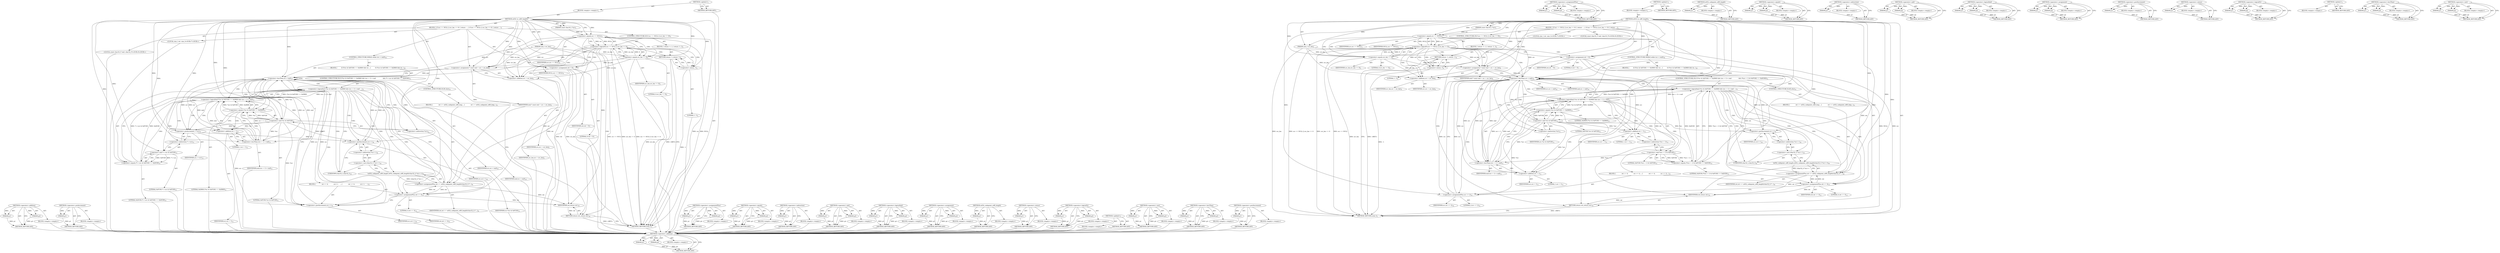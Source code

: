 digraph "&lt;operator&gt;.cast" {
vulnerable_120 [label=<(METHOD,&lt;operator&gt;.addition)>];
vulnerable_121 [label=<(PARAM,p1)>];
vulnerable_122 [label=<(PARAM,p2)>];
vulnerable_123 [label=<(BLOCK,&lt;empty&gt;,&lt;empty&gt;)>];
vulnerable_124 [label=<(METHOD_RETURN,ANY)>];
vulnerable_144 [label=<(METHOD,&lt;operator&gt;.preIncrement)>];
vulnerable_145 [label=<(PARAM,p1)>];
vulnerable_146 [label=<(BLOCK,&lt;empty&gt;,&lt;empty&gt;)>];
vulnerable_147 [label=<(METHOD_RETURN,ANY)>];
vulnerable_6 [label=<(METHOD,&lt;global&gt;)<SUB>1</SUB>>];
vulnerable_7 [label=<(BLOCK,&lt;empty&gt;,&lt;empty&gt;)<SUB>1</SUB>>];
vulnerable_8 [label=<(METHOD,utf16_to_utf8_length)<SUB>1</SUB>>];
vulnerable_9 [label=<(PARAM,const char16_t *src)<SUB>1</SUB>>];
vulnerable_10 [label=<(PARAM,size_t src_len)<SUB>1</SUB>>];
vulnerable_11 [label=<(BLOCK,{
 if (src == NULL || src_len == 0) {
 return -...,{
 if (src == NULL || src_len == 0) {
 return -...)<SUB>2</SUB>>];
vulnerable_12 [label=<(CONTROL_STRUCTURE,IF,if (src == NULL || src_len == 0))<SUB>3</SUB>>];
vulnerable_13 [label=<(&lt;operator&gt;.logicalOr,src == NULL || src_len == 0)<SUB>3</SUB>>];
vulnerable_14 [label=<(&lt;operator&gt;.equals,src == NULL)<SUB>3</SUB>>];
vulnerable_15 [label=<(IDENTIFIER,src,src == NULL)<SUB>3</SUB>>];
vulnerable_16 [label=<(IDENTIFIER,NULL,src == NULL)<SUB>3</SUB>>];
vulnerable_17 [label=<(&lt;operator&gt;.equals,src_len == 0)<SUB>3</SUB>>];
vulnerable_18 [label=<(IDENTIFIER,src_len,src_len == 0)<SUB>3</SUB>>];
vulnerable_19 [label=<(LITERAL,0,src_len == 0)<SUB>3</SUB>>];
vulnerable_20 [label=<(BLOCK,{
 return -1;
 },{
 return -1;
 })<SUB>3</SUB>>];
vulnerable_21 [label=<(RETURN,return -1;,return -1;)<SUB>4</SUB>>];
vulnerable_22 [label=<(&lt;operator&gt;.minus,-1)<SUB>4</SUB>>];
vulnerable_23 [label=<(LITERAL,1,-1)<SUB>4</SUB>>];
vulnerable_24 [label="<(LOCAL,size_t ret: size_t)<SUB>7</SUB>>"];
vulnerable_25 [label=<(&lt;operator&gt;.assignment,ret = 0)<SUB>7</SUB>>];
vulnerable_26 [label=<(IDENTIFIER,ret,ret = 0)<SUB>7</SUB>>];
vulnerable_27 [label=<(LITERAL,0,ret = 0)<SUB>7</SUB>>];
vulnerable_28 [label="<(LOCAL,const char16_t* end: char16_t*)<SUB>9</SUB>>"];
vulnerable_29 [label=<(&lt;operator&gt;.assignment,* const end = src + src_len)<SUB>9</SUB>>];
vulnerable_30 [label=<(IDENTIFIER,end,* const end = src + src_len)<SUB>9</SUB>>];
vulnerable_31 [label=<(&lt;operator&gt;.addition,src + src_len)<SUB>9</SUB>>];
vulnerable_32 [label=<(IDENTIFIER,src,src + src_len)<SUB>9</SUB>>];
vulnerable_33 [label=<(IDENTIFIER,src_len,src + src_len)<SUB>9</SUB>>];
vulnerable_34 [label=<(CONTROL_STRUCTURE,WHILE,while (src &lt; end))<SUB>10</SUB>>];
vulnerable_35 [label=<(&lt;operator&gt;.lessThan,src &lt; end)<SUB>10</SUB>>];
vulnerable_36 [label=<(IDENTIFIER,src,src &lt; end)<SUB>10</SUB>>];
vulnerable_37 [label=<(IDENTIFIER,end,src &lt; end)<SUB>10</SUB>>];
vulnerable_38 [label=<(BLOCK,{
         if ((*src &amp; 0xFC00) == 0xD800 &amp;&amp; (sr...,{
         if ((*src &amp; 0xFC00) == 0xD800 &amp;&amp; (sr...)<SUB>10</SUB>>];
vulnerable_39 [label=<(CONTROL_STRUCTURE,IF,if ((*src &amp; 0xFC00) == 0xD800 &amp;&amp; (src + 1) &lt; end
                &amp;&amp; (*++src &amp; 0xFC00) == 0xDC00))<SUB>11</SUB>>];
vulnerable_40 [label=<(&lt;operator&gt;.logicalAnd,(*src &amp; 0xFC00) == 0xD800 &amp;&amp; (src + 1) &lt; end
  ...)<SUB>11</SUB>>];
vulnerable_41 [label=<(&lt;operator&gt;.logicalAnd,(*src &amp; 0xFC00) == 0xD800 &amp;&amp; (src + 1) &lt; end)<SUB>11</SUB>>];
vulnerable_42 [label=<(&lt;operator&gt;.equals,(*src &amp; 0xFC00) == 0xD800)<SUB>11</SUB>>];
vulnerable_43 [label=<(&lt;operator&gt;.and,*src &amp; 0xFC00)<SUB>11</SUB>>];
vulnerable_44 [label=<(&lt;operator&gt;.indirection,*src)<SUB>11</SUB>>];
vulnerable_45 [label=<(IDENTIFIER,src,*src &amp; 0xFC00)<SUB>11</SUB>>];
vulnerable_46 [label=<(LITERAL,0xFC00,*src &amp; 0xFC00)<SUB>11</SUB>>];
vulnerable_47 [label=<(LITERAL,0xD800,(*src &amp; 0xFC00) == 0xD800)<SUB>11</SUB>>];
vulnerable_48 [label=<(&lt;operator&gt;.lessThan,(src + 1) &lt; end)<SUB>11</SUB>>];
vulnerable_49 [label=<(&lt;operator&gt;.addition,src + 1)<SUB>11</SUB>>];
vulnerable_50 [label=<(IDENTIFIER,src,src + 1)<SUB>11</SUB>>];
vulnerable_51 [label=<(LITERAL,1,src + 1)<SUB>11</SUB>>];
vulnerable_52 [label=<(IDENTIFIER,end,(src + 1) &lt; end)<SUB>11</SUB>>];
vulnerable_53 [label=<(&lt;operator&gt;.equals,(*++src &amp; 0xFC00) == 0xDC00)<SUB>12</SUB>>];
vulnerable_54 [label=<(&lt;operator&gt;.and,*++src &amp; 0xFC00)<SUB>12</SUB>>];
vulnerable_55 [label=<(&lt;operator&gt;.indirection,*++src)<SUB>12</SUB>>];
vulnerable_56 [label=<(&lt;operator&gt;.preIncrement,++src)<SUB>12</SUB>>];
vulnerable_57 [label=<(IDENTIFIER,src,++src)<SUB>12</SUB>>];
vulnerable_58 [label=<(LITERAL,0xFC00,*++src &amp; 0xFC00)<SUB>12</SUB>>];
vulnerable_59 [label=<(LITERAL,0xDC00,(*++src &amp; 0xFC00) == 0xDC00)<SUB>12</SUB>>];
vulnerable_60 [label=<(BLOCK,{
             ret += 4;
            src++;
   ...,{
             ret += 4;
            src++;
   ...)<SUB>12</SUB>>];
vulnerable_61 [label=<(&lt;operator&gt;.assignmentPlus,ret += 4)<SUB>13</SUB>>];
vulnerable_62 [label=<(IDENTIFIER,ret,ret += 4)<SUB>13</SUB>>];
vulnerable_63 [label=<(LITERAL,4,ret += 4)<SUB>13</SUB>>];
vulnerable_64 [label=<(&lt;operator&gt;.postIncrement,src++)<SUB>14</SUB>>];
vulnerable_65 [label=<(IDENTIFIER,src,src++)<SUB>14</SUB>>];
vulnerable_66 [label=<(CONTROL_STRUCTURE,ELSE,else)<SUB>15</SUB>>];
vulnerable_67 [label=<(BLOCK,{
             ret += utf32_codepoint_utf8_leng...,{
             ret += utf32_codepoint_utf8_leng...)<SUB>15</SUB>>];
vulnerable_68 [label=<(&lt;operator&gt;.assignmentPlus,ret += utf32_codepoint_utf8_length((char32_t) *...)<SUB>16</SUB>>];
vulnerable_69 [label=<(IDENTIFIER,ret,ret += utf32_codepoint_utf8_length((char32_t) *...)<SUB>16</SUB>>];
vulnerable_70 [label=<(utf32_codepoint_utf8_length,utf32_codepoint_utf8_length((char32_t) *src++))<SUB>16</SUB>>];
vulnerable_71 [label=<(&lt;operator&gt;.cast,(char32_t) *src++)<SUB>16</SUB>>];
vulnerable_72 [label=<(UNKNOWN,char32_t,char32_t)<SUB>16</SUB>>];
vulnerable_73 [label=<(&lt;operator&gt;.indirection,*src++)<SUB>16</SUB>>];
vulnerable_74 [label=<(&lt;operator&gt;.postIncrement,src++)<SUB>16</SUB>>];
vulnerable_75 [label=<(IDENTIFIER,src,src++)<SUB>16</SUB>>];
vulnerable_76 [label=<(RETURN,return ret;,return ret;)<SUB>19</SUB>>];
vulnerable_77 [label=<(IDENTIFIER,ret,return ret;)<SUB>19</SUB>>];
vulnerable_78 [label=<(METHOD_RETURN,ssize_t)<SUB>1</SUB>>];
vulnerable_80 [label=<(METHOD_RETURN,ANY)<SUB>1</SUB>>];
vulnerable_148 [label=<(METHOD,&lt;operator&gt;.assignmentPlus)>];
vulnerable_149 [label=<(PARAM,p1)>];
vulnerable_150 [label=<(PARAM,p2)>];
vulnerable_151 [label=<(BLOCK,&lt;empty&gt;,&lt;empty&gt;)>];
vulnerable_152 [label=<(METHOD_RETURN,ANY)>];
vulnerable_106 [label=<(METHOD,&lt;operator&gt;.equals)>];
vulnerable_107 [label=<(PARAM,p1)>];
vulnerable_108 [label=<(PARAM,p2)>];
vulnerable_109 [label=<(BLOCK,&lt;empty&gt;,&lt;empty&gt;)>];
vulnerable_110 [label=<(METHOD_RETURN,ANY)>];
vulnerable_140 [label=<(METHOD,&lt;operator&gt;.indirection)>];
vulnerable_141 [label=<(PARAM,p1)>];
vulnerable_142 [label=<(BLOCK,&lt;empty&gt;,&lt;empty&gt;)>];
vulnerable_143 [label=<(METHOD_RETURN,ANY)>];
vulnerable_135 [label=<(METHOD,&lt;operator&gt;.and)>];
vulnerable_136 [label=<(PARAM,p1)>];
vulnerable_137 [label=<(PARAM,p2)>];
vulnerable_138 [label=<(BLOCK,&lt;empty&gt;,&lt;empty&gt;)>];
vulnerable_139 [label=<(METHOD_RETURN,ANY)>];
vulnerable_130 [label=<(METHOD,&lt;operator&gt;.logicalAnd)>];
vulnerable_131 [label=<(PARAM,p1)>];
vulnerable_132 [label=<(PARAM,p2)>];
vulnerable_133 [label=<(BLOCK,&lt;empty&gt;,&lt;empty&gt;)>];
vulnerable_134 [label=<(METHOD_RETURN,ANY)>];
vulnerable_115 [label=<(METHOD,&lt;operator&gt;.assignment)>];
vulnerable_116 [label=<(PARAM,p1)>];
vulnerable_117 [label=<(PARAM,p2)>];
vulnerable_118 [label=<(BLOCK,&lt;empty&gt;,&lt;empty&gt;)>];
vulnerable_119 [label=<(METHOD_RETURN,ANY)>];
vulnerable_157 [label=<(METHOD,utf32_codepoint_utf8_length)>];
vulnerable_158 [label=<(PARAM,p1)>];
vulnerable_159 [label=<(BLOCK,&lt;empty&gt;,&lt;empty&gt;)>];
vulnerable_160 [label=<(METHOD_RETURN,ANY)>];
vulnerable_111 [label=<(METHOD,&lt;operator&gt;.minus)>];
vulnerable_112 [label=<(PARAM,p1)>];
vulnerable_113 [label=<(BLOCK,&lt;empty&gt;,&lt;empty&gt;)>];
vulnerable_114 [label=<(METHOD_RETURN,ANY)>];
vulnerable_101 [label=<(METHOD,&lt;operator&gt;.logicalOr)>];
vulnerable_102 [label=<(PARAM,p1)>];
vulnerable_103 [label=<(PARAM,p2)>];
vulnerable_104 [label=<(BLOCK,&lt;empty&gt;,&lt;empty&gt;)>];
vulnerable_105 [label=<(METHOD_RETURN,ANY)>];
vulnerable_95 [label=<(METHOD,&lt;global&gt;)<SUB>1</SUB>>];
vulnerable_96 [label=<(BLOCK,&lt;empty&gt;,&lt;empty&gt;)>];
vulnerable_97 [label=<(METHOD_RETURN,ANY)>];
vulnerable_161 [label=<(METHOD,&lt;operator&gt;.cast)>];
vulnerable_162 [label=<(PARAM,p1)>];
vulnerable_163 [label=<(PARAM,p2)>];
vulnerable_164 [label=<(BLOCK,&lt;empty&gt;,&lt;empty&gt;)>];
vulnerable_165 [label=<(METHOD_RETURN,ANY)>];
vulnerable_125 [label=<(METHOD,&lt;operator&gt;.lessThan)>];
vulnerable_126 [label=<(PARAM,p1)>];
vulnerable_127 [label=<(PARAM,p2)>];
vulnerable_128 [label=<(BLOCK,&lt;empty&gt;,&lt;empty&gt;)>];
vulnerable_129 [label=<(METHOD_RETURN,ANY)>];
vulnerable_153 [label=<(METHOD,&lt;operator&gt;.postIncrement)>];
vulnerable_154 [label=<(PARAM,p1)>];
vulnerable_155 [label=<(BLOCK,&lt;empty&gt;,&lt;empty&gt;)>];
vulnerable_156 [label=<(METHOD_RETURN,ANY)>];
fixed_122 [label=<(METHOD,&lt;operator&gt;.addition)>];
fixed_123 [label=<(PARAM,p1)>];
fixed_124 [label=<(PARAM,p2)>];
fixed_125 [label=<(BLOCK,&lt;empty&gt;,&lt;empty&gt;)>];
fixed_126 [label=<(METHOD_RETURN,ANY)>];
fixed_146 [label=<(METHOD,&lt;operator&gt;.assignmentPlus)>];
fixed_147 [label=<(PARAM,p1)>];
fixed_148 [label=<(PARAM,p2)>];
fixed_149 [label=<(BLOCK,&lt;empty&gt;,&lt;empty&gt;)>];
fixed_150 [label=<(METHOD_RETURN,ANY)>];
fixed_6 [label=<(METHOD,&lt;global&gt;)<SUB>1</SUB>>];
fixed_7 [label=<(BLOCK,&lt;empty&gt;,&lt;empty&gt;)<SUB>1</SUB>>];
fixed_8 [label=<(METHOD,utf16_to_utf8_length)<SUB>1</SUB>>];
fixed_9 [label=<(PARAM,const char16_t *src)<SUB>1</SUB>>];
fixed_10 [label=<(PARAM,size_t src_len)<SUB>1</SUB>>];
fixed_11 [label=<(BLOCK,{
 if (src == NULL || src_len == 0) {
 return -...,{
 if (src == NULL || src_len == 0) {
 return -...)<SUB>2</SUB>>];
fixed_12 [label=<(CONTROL_STRUCTURE,IF,if (src == NULL || src_len == 0))<SUB>3</SUB>>];
fixed_13 [label=<(&lt;operator&gt;.logicalOr,src == NULL || src_len == 0)<SUB>3</SUB>>];
fixed_14 [label=<(&lt;operator&gt;.equals,src == NULL)<SUB>3</SUB>>];
fixed_15 [label=<(IDENTIFIER,src,src == NULL)<SUB>3</SUB>>];
fixed_16 [label=<(IDENTIFIER,NULL,src == NULL)<SUB>3</SUB>>];
fixed_17 [label=<(&lt;operator&gt;.equals,src_len == 0)<SUB>3</SUB>>];
fixed_18 [label=<(IDENTIFIER,src_len,src_len == 0)<SUB>3</SUB>>];
fixed_19 [label=<(LITERAL,0,src_len == 0)<SUB>3</SUB>>];
fixed_20 [label=<(BLOCK,{
 return -1;
 },{
 return -1;
 })<SUB>3</SUB>>];
fixed_21 [label=<(RETURN,return -1;,return -1;)<SUB>4</SUB>>];
fixed_22 [label=<(&lt;operator&gt;.minus,-1)<SUB>4</SUB>>];
fixed_23 [label=<(LITERAL,1,-1)<SUB>4</SUB>>];
fixed_24 [label="<(LOCAL,size_t ret: size_t)<SUB>7</SUB>>"];
fixed_25 [label=<(&lt;operator&gt;.assignment,ret = 0)<SUB>7</SUB>>];
fixed_26 [label=<(IDENTIFIER,ret,ret = 0)<SUB>7</SUB>>];
fixed_27 [label=<(LITERAL,0,ret = 0)<SUB>7</SUB>>];
fixed_28 [label="<(LOCAL,const char16_t* end: char16_t*)<SUB>9</SUB>>"];
fixed_29 [label=<(&lt;operator&gt;.assignment,* const end = src + src_len)<SUB>9</SUB>>];
fixed_30 [label=<(IDENTIFIER,end,* const end = src + src_len)<SUB>9</SUB>>];
fixed_31 [label=<(&lt;operator&gt;.addition,src + src_len)<SUB>9</SUB>>];
fixed_32 [label=<(IDENTIFIER,src,src + src_len)<SUB>9</SUB>>];
fixed_33 [label=<(IDENTIFIER,src_len,src + src_len)<SUB>9</SUB>>];
fixed_34 [label=<(CONTROL_STRUCTURE,WHILE,while (src &lt; end))<SUB>10</SUB>>];
fixed_35 [label=<(&lt;operator&gt;.lessThan,src &lt; end)<SUB>10</SUB>>];
fixed_36 [label=<(IDENTIFIER,src,src &lt; end)<SUB>10</SUB>>];
fixed_37 [label=<(IDENTIFIER,end,src &lt; end)<SUB>10</SUB>>];
fixed_38 [label=<(BLOCK,{
         if ((*src &amp; 0xFC00) == 0xD800 &amp;&amp; (sr...,{
         if ((*src &amp; 0xFC00) == 0xD800 &amp;&amp; (sr...)<SUB>10</SUB>>];
fixed_39 [label=<(CONTROL_STRUCTURE,IF,if ((*src &amp; 0xFC00) == 0xD800 &amp;&amp; (src + 1) &lt; end
                &amp;&amp; (*(src + 1) &amp; 0xFC00) == 0xDC00))<SUB>11</SUB>>];
fixed_40 [label=<(&lt;operator&gt;.logicalAnd,(*src &amp; 0xFC00) == 0xD800 &amp;&amp; (src + 1) &lt; end
  ...)<SUB>11</SUB>>];
fixed_41 [label=<(&lt;operator&gt;.logicalAnd,(*src &amp; 0xFC00) == 0xD800 &amp;&amp; (src + 1) &lt; end)<SUB>11</SUB>>];
fixed_42 [label=<(&lt;operator&gt;.equals,(*src &amp; 0xFC00) == 0xD800)<SUB>11</SUB>>];
fixed_43 [label=<(&lt;operator&gt;.and,*src &amp; 0xFC00)<SUB>11</SUB>>];
fixed_44 [label=<(&lt;operator&gt;.indirection,*src)<SUB>11</SUB>>];
fixed_45 [label=<(IDENTIFIER,src,*src &amp; 0xFC00)<SUB>11</SUB>>];
fixed_46 [label=<(LITERAL,0xFC00,*src &amp; 0xFC00)<SUB>11</SUB>>];
fixed_47 [label=<(LITERAL,0xD800,(*src &amp; 0xFC00) == 0xD800)<SUB>11</SUB>>];
fixed_48 [label=<(&lt;operator&gt;.lessThan,(src + 1) &lt; end)<SUB>11</SUB>>];
fixed_49 [label=<(&lt;operator&gt;.addition,src + 1)<SUB>11</SUB>>];
fixed_50 [label=<(IDENTIFIER,src,src + 1)<SUB>11</SUB>>];
fixed_51 [label=<(LITERAL,1,src + 1)<SUB>11</SUB>>];
fixed_52 [label=<(IDENTIFIER,end,(src + 1) &lt; end)<SUB>11</SUB>>];
fixed_53 [label=<(&lt;operator&gt;.equals,(*(src + 1) &amp; 0xFC00) == 0xDC00)<SUB>12</SUB>>];
fixed_54 [label=<(&lt;operator&gt;.and,*(src + 1) &amp; 0xFC00)<SUB>12</SUB>>];
fixed_55 [label=<(&lt;operator&gt;.indirection,*(src + 1))<SUB>12</SUB>>];
fixed_56 [label=<(&lt;operator&gt;.addition,src + 1)<SUB>12</SUB>>];
fixed_57 [label=<(IDENTIFIER,src,src + 1)<SUB>12</SUB>>];
fixed_58 [label=<(LITERAL,1,src + 1)<SUB>12</SUB>>];
fixed_59 [label=<(LITERAL,0xFC00,*(src + 1) &amp; 0xFC00)<SUB>12</SUB>>];
fixed_60 [label=<(LITERAL,0xDC00,(*(src + 1) &amp; 0xFC00) == 0xDC00)<SUB>12</SUB>>];
fixed_61 [label=<(BLOCK,{
             ret += 4;
            src += 2;
...,{
             ret += 4;
            src += 2;
...)<SUB>12</SUB>>];
fixed_62 [label=<(&lt;operator&gt;.assignmentPlus,ret += 4)<SUB>13</SUB>>];
fixed_63 [label=<(IDENTIFIER,ret,ret += 4)<SUB>13</SUB>>];
fixed_64 [label=<(LITERAL,4,ret += 4)<SUB>13</SUB>>];
fixed_65 [label=<(&lt;operator&gt;.assignmentPlus,src += 2)<SUB>14</SUB>>];
fixed_66 [label=<(IDENTIFIER,src,src += 2)<SUB>14</SUB>>];
fixed_67 [label=<(LITERAL,2,src += 2)<SUB>14</SUB>>];
fixed_68 [label=<(CONTROL_STRUCTURE,ELSE,else)<SUB>15</SUB>>];
fixed_69 [label=<(BLOCK,{
             ret += utf32_codepoint_utf8_leng...,{
             ret += utf32_codepoint_utf8_leng...)<SUB>15</SUB>>];
fixed_70 [label=<(&lt;operator&gt;.assignmentPlus,ret += utf32_codepoint_utf8_length((char32_t) *...)<SUB>16</SUB>>];
fixed_71 [label=<(IDENTIFIER,ret,ret += utf32_codepoint_utf8_length((char32_t) *...)<SUB>16</SUB>>];
fixed_72 [label=<(utf32_codepoint_utf8_length,utf32_codepoint_utf8_length((char32_t) *src++))<SUB>16</SUB>>];
fixed_73 [label=<(&lt;operator&gt;.cast,(char32_t) *src++)<SUB>16</SUB>>];
fixed_74 [label=<(UNKNOWN,char32_t,char32_t)<SUB>16</SUB>>];
fixed_75 [label=<(&lt;operator&gt;.indirection,*src++)<SUB>16</SUB>>];
fixed_76 [label=<(&lt;operator&gt;.postIncrement,src++)<SUB>16</SUB>>];
fixed_77 [label=<(IDENTIFIER,src,src++)<SUB>16</SUB>>];
fixed_78 [label=<(RETURN,return ret;,return ret;)<SUB>19</SUB>>];
fixed_79 [label=<(IDENTIFIER,ret,return ret;)<SUB>19</SUB>>];
fixed_80 [label=<(METHOD_RETURN,ssize_t)<SUB>1</SUB>>];
fixed_82 [label=<(METHOD_RETURN,ANY)<SUB>1</SUB>>];
fixed_151 [label=<(METHOD,utf32_codepoint_utf8_length)>];
fixed_152 [label=<(PARAM,p1)>];
fixed_153 [label=<(BLOCK,&lt;empty&gt;,&lt;empty&gt;)>];
fixed_154 [label=<(METHOD_RETURN,ANY)>];
fixed_108 [label=<(METHOD,&lt;operator&gt;.equals)>];
fixed_109 [label=<(PARAM,p1)>];
fixed_110 [label=<(PARAM,p2)>];
fixed_111 [label=<(BLOCK,&lt;empty&gt;,&lt;empty&gt;)>];
fixed_112 [label=<(METHOD_RETURN,ANY)>];
fixed_142 [label=<(METHOD,&lt;operator&gt;.indirection)>];
fixed_143 [label=<(PARAM,p1)>];
fixed_144 [label=<(BLOCK,&lt;empty&gt;,&lt;empty&gt;)>];
fixed_145 [label=<(METHOD_RETURN,ANY)>];
fixed_137 [label=<(METHOD,&lt;operator&gt;.and)>];
fixed_138 [label=<(PARAM,p1)>];
fixed_139 [label=<(PARAM,p2)>];
fixed_140 [label=<(BLOCK,&lt;empty&gt;,&lt;empty&gt;)>];
fixed_141 [label=<(METHOD_RETURN,ANY)>];
fixed_132 [label=<(METHOD,&lt;operator&gt;.logicalAnd)>];
fixed_133 [label=<(PARAM,p1)>];
fixed_134 [label=<(PARAM,p2)>];
fixed_135 [label=<(BLOCK,&lt;empty&gt;,&lt;empty&gt;)>];
fixed_136 [label=<(METHOD_RETURN,ANY)>];
fixed_117 [label=<(METHOD,&lt;operator&gt;.assignment)>];
fixed_118 [label=<(PARAM,p1)>];
fixed_119 [label=<(PARAM,p2)>];
fixed_120 [label=<(BLOCK,&lt;empty&gt;,&lt;empty&gt;)>];
fixed_121 [label=<(METHOD_RETURN,ANY)>];
fixed_160 [label=<(METHOD,&lt;operator&gt;.postIncrement)>];
fixed_161 [label=<(PARAM,p1)>];
fixed_162 [label=<(BLOCK,&lt;empty&gt;,&lt;empty&gt;)>];
fixed_163 [label=<(METHOD_RETURN,ANY)>];
fixed_113 [label=<(METHOD,&lt;operator&gt;.minus)>];
fixed_114 [label=<(PARAM,p1)>];
fixed_115 [label=<(BLOCK,&lt;empty&gt;,&lt;empty&gt;)>];
fixed_116 [label=<(METHOD_RETURN,ANY)>];
fixed_103 [label=<(METHOD,&lt;operator&gt;.logicalOr)>];
fixed_104 [label=<(PARAM,p1)>];
fixed_105 [label=<(PARAM,p2)>];
fixed_106 [label=<(BLOCK,&lt;empty&gt;,&lt;empty&gt;)>];
fixed_107 [label=<(METHOD_RETURN,ANY)>];
fixed_97 [label=<(METHOD,&lt;global&gt;)<SUB>1</SUB>>];
fixed_98 [label=<(BLOCK,&lt;empty&gt;,&lt;empty&gt;)>];
fixed_99 [label=<(METHOD_RETURN,ANY)>];
fixed_127 [label=<(METHOD,&lt;operator&gt;.lessThan)>];
fixed_128 [label=<(PARAM,p1)>];
fixed_129 [label=<(PARAM,p2)>];
fixed_130 [label=<(BLOCK,&lt;empty&gt;,&lt;empty&gt;)>];
fixed_131 [label=<(METHOD_RETURN,ANY)>];
fixed_155 [label=<(METHOD,&lt;operator&gt;.cast)>];
fixed_156 [label=<(PARAM,p1)>];
fixed_157 [label=<(PARAM,p2)>];
fixed_158 [label=<(BLOCK,&lt;empty&gt;,&lt;empty&gt;)>];
fixed_159 [label=<(METHOD_RETURN,ANY)>];
vulnerable_120 -> vulnerable_121  [key=0, label="AST: "];
vulnerable_120 -> vulnerable_121  [key=1, label="DDG: "];
vulnerable_120 -> vulnerable_123  [key=0, label="AST: "];
vulnerable_120 -> vulnerable_122  [key=0, label="AST: "];
vulnerable_120 -> vulnerable_122  [key=1, label="DDG: "];
vulnerable_120 -> vulnerable_124  [key=0, label="AST: "];
vulnerable_120 -> vulnerable_124  [key=1, label="CFG: "];
vulnerable_121 -> vulnerable_124  [key=0, label="DDG: p1"];
vulnerable_122 -> vulnerable_124  [key=0, label="DDG: p2"];
vulnerable_123 -> fixed_122  [key=0];
vulnerable_124 -> fixed_122  [key=0];
vulnerable_144 -> vulnerable_145  [key=0, label="AST: "];
vulnerable_144 -> vulnerable_145  [key=1, label="DDG: "];
vulnerable_144 -> vulnerable_146  [key=0, label="AST: "];
vulnerable_144 -> vulnerable_147  [key=0, label="AST: "];
vulnerable_144 -> vulnerable_147  [key=1, label="CFG: "];
vulnerable_145 -> vulnerable_147  [key=0, label="DDG: p1"];
vulnerable_146 -> fixed_122  [key=0];
vulnerable_147 -> fixed_122  [key=0];
vulnerable_6 -> vulnerable_7  [key=0, label="AST: "];
vulnerable_6 -> vulnerable_80  [key=0, label="AST: "];
vulnerable_6 -> vulnerable_80  [key=1, label="CFG: "];
vulnerable_7 -> vulnerable_8  [key=0, label="AST: "];
vulnerable_8 -> vulnerable_9  [key=0, label="AST: "];
vulnerable_8 -> vulnerable_9  [key=1, label="DDG: "];
vulnerable_8 -> vulnerable_10  [key=0, label="AST: "];
vulnerable_8 -> vulnerable_10  [key=1, label="DDG: "];
vulnerable_8 -> vulnerable_11  [key=0, label="AST: "];
vulnerable_8 -> vulnerable_78  [key=0, label="AST: "];
vulnerable_8 -> vulnerable_14  [key=0, label="CFG: "];
vulnerable_8 -> vulnerable_14  [key=1, label="DDG: "];
vulnerable_8 -> vulnerable_25  [key=0, label="DDG: "];
vulnerable_8 -> vulnerable_29  [key=0, label="DDG: "];
vulnerable_8 -> vulnerable_77  [key=0, label="DDG: "];
vulnerable_8 -> vulnerable_31  [key=0, label="DDG: "];
vulnerable_8 -> vulnerable_35  [key=0, label="DDG: "];
vulnerable_8 -> vulnerable_17  [key=0, label="DDG: "];
vulnerable_8 -> vulnerable_22  [key=0, label="DDG: "];
vulnerable_8 -> vulnerable_61  [key=0, label="DDG: "];
vulnerable_8 -> vulnerable_53  [key=0, label="DDG: "];
vulnerable_8 -> vulnerable_64  [key=0, label="DDG: "];
vulnerable_8 -> vulnerable_42  [key=0, label="DDG: "];
vulnerable_8 -> vulnerable_48  [key=0, label="DDG: "];
vulnerable_8 -> vulnerable_54  [key=0, label="DDG: "];
vulnerable_8 -> vulnerable_68  [key=0, label="DDG: "];
vulnerable_8 -> vulnerable_43  [key=0, label="DDG: "];
vulnerable_8 -> vulnerable_49  [key=0, label="DDG: "];
vulnerable_8 -> vulnerable_56  [key=0, label="DDG: "];
vulnerable_8 -> vulnerable_74  [key=0, label="DDG: "];
vulnerable_9 -> vulnerable_14  [key=0, label="DDG: src"];
vulnerable_10 -> vulnerable_78  [key=0, label="DDG: src_len"];
vulnerable_10 -> vulnerable_29  [key=0, label="DDG: src_len"];
vulnerable_10 -> vulnerable_31  [key=0, label="DDG: src_len"];
vulnerable_10 -> vulnerable_17  [key=0, label="DDG: src_len"];
vulnerable_11 -> vulnerable_12  [key=0, label="AST: "];
vulnerable_11 -> vulnerable_24  [key=0, label="AST: "];
vulnerable_11 -> vulnerable_25  [key=0, label="AST: "];
vulnerable_11 -> vulnerable_28  [key=0, label="AST: "];
vulnerable_11 -> vulnerable_29  [key=0, label="AST: "];
vulnerable_11 -> vulnerable_34  [key=0, label="AST: "];
vulnerable_11 -> vulnerable_76  [key=0, label="AST: "];
vulnerable_12 -> vulnerable_13  [key=0, label="AST: "];
vulnerable_12 -> vulnerable_20  [key=0, label="AST: "];
vulnerable_13 -> vulnerable_14  [key=0, label="AST: "];
vulnerable_13 -> vulnerable_17  [key=0, label="AST: "];
vulnerable_13 -> vulnerable_22  [key=0, label="CFG: "];
vulnerable_13 -> vulnerable_22  [key=1, label="CDG: "];
vulnerable_13 -> vulnerable_25  [key=0, label="CFG: "];
vulnerable_13 -> vulnerable_25  [key=1, label="CDG: "];
vulnerable_13 -> vulnerable_78  [key=0, label="DDG: src == NULL"];
vulnerable_13 -> vulnerable_78  [key=1, label="DDG: src_len == 0"];
vulnerable_13 -> vulnerable_78  [key=2, label="DDG: src == NULL || src_len == 0"];
vulnerable_13 -> vulnerable_21  [key=0, label="CDG: "];
vulnerable_13 -> vulnerable_29  [key=0, label="CDG: "];
vulnerable_13 -> vulnerable_76  [key=0, label="CDG: "];
vulnerable_13 -> vulnerable_35  [key=0, label="CDG: "];
vulnerable_13 -> vulnerable_31  [key=0, label="CDG: "];
vulnerable_14 -> vulnerable_15  [key=0, label="AST: "];
vulnerable_14 -> vulnerable_16  [key=0, label="AST: "];
vulnerable_14 -> vulnerable_13  [key=0, label="CFG: "];
vulnerable_14 -> vulnerable_13  [key=1, label="DDG: src"];
vulnerable_14 -> vulnerable_13  [key=2, label="DDG: NULL"];
vulnerable_14 -> vulnerable_17  [key=0, label="CFG: "];
vulnerable_14 -> vulnerable_17  [key=1, label="CDG: "];
vulnerable_14 -> vulnerable_78  [key=0, label="DDG: src"];
vulnerable_14 -> vulnerable_78  [key=1, label="DDG: NULL"];
vulnerable_14 -> vulnerable_29  [key=0, label="DDG: src"];
vulnerable_14 -> vulnerable_31  [key=0, label="DDG: src"];
vulnerable_14 -> vulnerable_35  [key=0, label="DDG: src"];
vulnerable_15 -> fixed_122  [key=0];
vulnerable_16 -> fixed_122  [key=0];
vulnerable_17 -> vulnerable_18  [key=0, label="AST: "];
vulnerable_17 -> vulnerable_19  [key=0, label="AST: "];
vulnerable_17 -> vulnerable_13  [key=0, label="CFG: "];
vulnerable_17 -> vulnerable_13  [key=1, label="DDG: src_len"];
vulnerable_17 -> vulnerable_13  [key=2, label="DDG: 0"];
vulnerable_17 -> vulnerable_78  [key=0, label="DDG: src_len"];
vulnerable_17 -> vulnerable_29  [key=0, label="DDG: src_len"];
vulnerable_17 -> vulnerable_31  [key=0, label="DDG: src_len"];
vulnerable_18 -> fixed_122  [key=0];
vulnerable_19 -> fixed_122  [key=0];
vulnerable_20 -> vulnerable_21  [key=0, label="AST: "];
vulnerable_21 -> vulnerable_22  [key=0, label="AST: "];
vulnerable_21 -> vulnerable_78  [key=0, label="CFG: "];
vulnerable_21 -> vulnerable_78  [key=1, label="DDG: &lt;RET&gt;"];
vulnerable_22 -> vulnerable_23  [key=0, label="AST: "];
vulnerable_22 -> vulnerable_21  [key=0, label="CFG: "];
vulnerable_22 -> vulnerable_21  [key=1, label="DDG: -1"];
vulnerable_22 -> vulnerable_78  [key=0, label="DDG: -1"];
vulnerable_23 -> fixed_122  [key=0];
vulnerable_24 -> fixed_122  [key=0];
vulnerable_25 -> vulnerable_26  [key=0, label="AST: "];
vulnerable_25 -> vulnerable_27  [key=0, label="AST: "];
vulnerable_25 -> vulnerable_31  [key=0, label="CFG: "];
vulnerable_25 -> vulnerable_77  [key=0, label="DDG: ret"];
vulnerable_25 -> vulnerable_61  [key=0, label="DDG: ret"];
vulnerable_25 -> vulnerable_68  [key=0, label="DDG: ret"];
vulnerable_26 -> fixed_122  [key=0];
vulnerable_27 -> fixed_122  [key=0];
vulnerable_28 -> fixed_122  [key=0];
vulnerable_29 -> vulnerable_30  [key=0, label="AST: "];
vulnerable_29 -> vulnerable_31  [key=0, label="AST: "];
vulnerable_29 -> vulnerable_35  [key=0, label="CFG: "];
vulnerable_29 -> vulnerable_35  [key=1, label="DDG: end"];
vulnerable_30 -> fixed_122  [key=0];
vulnerable_31 -> vulnerable_32  [key=0, label="AST: "];
vulnerable_31 -> vulnerable_33  [key=0, label="AST: "];
vulnerable_31 -> vulnerable_29  [key=0, label="CFG: "];
vulnerable_32 -> fixed_122  [key=0];
vulnerable_33 -> fixed_122  [key=0];
vulnerable_34 -> vulnerable_35  [key=0, label="AST: "];
vulnerable_34 -> vulnerable_38  [key=0, label="AST: "];
vulnerable_35 -> vulnerable_36  [key=0, label="AST: "];
vulnerable_35 -> vulnerable_37  [key=0, label="AST: "];
vulnerable_35 -> vulnerable_44  [key=0, label="CFG: "];
vulnerable_35 -> vulnerable_44  [key=1, label="CDG: "];
vulnerable_35 -> vulnerable_76  [key=0, label="CFG: "];
vulnerable_35 -> vulnerable_64  [key=0, label="DDG: src"];
vulnerable_35 -> vulnerable_48  [key=0, label="DDG: src"];
vulnerable_35 -> vulnerable_48  [key=1, label="DDG: end"];
vulnerable_35 -> vulnerable_49  [key=0, label="DDG: src"];
vulnerable_35 -> vulnerable_56  [key=0, label="DDG: src"];
vulnerable_35 -> vulnerable_74  [key=0, label="DDG: src"];
vulnerable_35 -> vulnerable_42  [key=0, label="CDG: "];
vulnerable_35 -> vulnerable_40  [key=0, label="CDG: "];
vulnerable_35 -> vulnerable_35  [key=0, label="CDG: "];
vulnerable_35 -> vulnerable_43  [key=0, label="CDG: "];
vulnerable_35 -> vulnerable_41  [key=0, label="CDG: "];
vulnerable_36 -> fixed_122  [key=0];
vulnerable_37 -> fixed_122  [key=0];
vulnerable_38 -> vulnerable_39  [key=0, label="AST: "];
vulnerable_39 -> vulnerable_40  [key=0, label="AST: "];
vulnerable_39 -> vulnerable_60  [key=0, label="AST: "];
vulnerable_39 -> vulnerable_66  [key=0, label="AST: "];
vulnerable_40 -> vulnerable_41  [key=0, label="AST: "];
vulnerable_40 -> vulnerable_53  [key=0, label="AST: "];
vulnerable_40 -> vulnerable_61  [key=0, label="CFG: "];
vulnerable_40 -> vulnerable_61  [key=1, label="CDG: "];
vulnerable_40 -> vulnerable_72  [key=0, label="CFG: "];
vulnerable_40 -> vulnerable_72  [key=1, label="CDG: "];
vulnerable_40 -> vulnerable_68  [key=0, label="CDG: "];
vulnerable_40 -> vulnerable_73  [key=0, label="CDG: "];
vulnerable_40 -> vulnerable_64  [key=0, label="CDG: "];
vulnerable_40 -> vulnerable_74  [key=0, label="CDG: "];
vulnerable_40 -> vulnerable_71  [key=0, label="CDG: "];
vulnerable_40 -> vulnerable_70  [key=0, label="CDG: "];
vulnerable_41 -> vulnerable_42  [key=0, label="AST: "];
vulnerable_41 -> vulnerable_48  [key=0, label="AST: "];
vulnerable_41 -> vulnerable_40  [key=0, label="CFG: "];
vulnerable_41 -> vulnerable_40  [key=1, label="DDG: (*src &amp; 0xFC00) == 0xD800"];
vulnerable_41 -> vulnerable_40  [key=2, label="DDG: (src + 1) &lt; end"];
vulnerable_41 -> vulnerable_56  [key=0, label="CFG: "];
vulnerable_41 -> vulnerable_56  [key=1, label="CDG: "];
vulnerable_41 -> vulnerable_54  [key=0, label="CDG: "];
vulnerable_41 -> vulnerable_53  [key=0, label="CDG: "];
vulnerable_41 -> vulnerable_55  [key=0, label="CDG: "];
vulnerable_42 -> vulnerable_43  [key=0, label="AST: "];
vulnerable_42 -> vulnerable_47  [key=0, label="AST: "];
vulnerable_42 -> vulnerable_41  [key=0, label="CFG: "];
vulnerable_42 -> vulnerable_41  [key=1, label="DDG: *src &amp; 0xFC00"];
vulnerable_42 -> vulnerable_41  [key=2, label="DDG: 0xD800"];
vulnerable_42 -> vulnerable_49  [key=0, label="CFG: "];
vulnerable_42 -> vulnerable_49  [key=1, label="CDG: "];
vulnerable_42 -> vulnerable_48  [key=0, label="CDG: "];
vulnerable_43 -> vulnerable_44  [key=0, label="AST: "];
vulnerable_43 -> vulnerable_46  [key=0, label="AST: "];
vulnerable_43 -> vulnerable_42  [key=0, label="CFG: "];
vulnerable_43 -> vulnerable_42  [key=1, label="DDG: *src"];
vulnerable_43 -> vulnerable_42  [key=2, label="DDG: 0xFC00"];
vulnerable_43 -> vulnerable_35  [key=0, label="DDG: *src"];
vulnerable_43 -> vulnerable_64  [key=0, label="DDG: *src"];
vulnerable_43 -> vulnerable_48  [key=0, label="DDG: *src"];
vulnerable_43 -> vulnerable_49  [key=0, label="DDG: *src"];
vulnerable_43 -> vulnerable_56  [key=0, label="DDG: *src"];
vulnerable_43 -> vulnerable_74  [key=0, label="DDG: *src"];
vulnerable_44 -> vulnerable_45  [key=0, label="AST: "];
vulnerable_44 -> vulnerable_43  [key=0, label="CFG: "];
vulnerable_45 -> fixed_122  [key=0];
vulnerable_46 -> fixed_122  [key=0];
vulnerable_47 -> fixed_122  [key=0];
vulnerable_48 -> vulnerable_49  [key=0, label="AST: "];
vulnerable_48 -> vulnerable_52  [key=0, label="AST: "];
vulnerable_48 -> vulnerable_41  [key=0, label="CFG: "];
vulnerable_48 -> vulnerable_41  [key=1, label="DDG: src + 1"];
vulnerable_48 -> vulnerable_41  [key=2, label="DDG: end"];
vulnerable_48 -> vulnerable_35  [key=0, label="DDG: end"];
vulnerable_49 -> vulnerable_50  [key=0, label="AST: "];
vulnerable_49 -> vulnerable_51  [key=0, label="AST: "];
vulnerable_49 -> vulnerable_48  [key=0, label="CFG: "];
vulnerable_50 -> fixed_122  [key=0];
vulnerable_51 -> fixed_122  [key=0];
vulnerable_52 -> fixed_122  [key=0];
vulnerable_53 -> vulnerable_54  [key=0, label="AST: "];
vulnerable_53 -> vulnerable_59  [key=0, label="AST: "];
vulnerable_53 -> vulnerable_40  [key=0, label="CFG: "];
vulnerable_53 -> vulnerable_40  [key=1, label="DDG: *++src &amp; 0xFC00"];
vulnerable_53 -> vulnerable_40  [key=2, label="DDG: 0xDC00"];
vulnerable_54 -> vulnerable_55  [key=0, label="AST: "];
vulnerable_54 -> vulnerable_58  [key=0, label="AST: "];
vulnerable_54 -> vulnerable_53  [key=0, label="CFG: "];
vulnerable_54 -> vulnerable_53  [key=1, label="DDG: *++src"];
vulnerable_54 -> vulnerable_53  [key=2, label="DDG: 0xFC00"];
vulnerable_55 -> vulnerable_56  [key=0, label="AST: "];
vulnerable_55 -> vulnerable_54  [key=0, label="CFG: "];
vulnerable_56 -> vulnerable_57  [key=0, label="AST: "];
vulnerable_56 -> vulnerable_55  [key=0, label="CFG: "];
vulnerable_56 -> vulnerable_64  [key=0, label="DDG: src"];
vulnerable_56 -> vulnerable_74  [key=0, label="DDG: src"];
vulnerable_57 -> fixed_122  [key=0];
vulnerable_58 -> fixed_122  [key=0];
vulnerable_59 -> fixed_122  [key=0];
vulnerable_60 -> vulnerable_61  [key=0, label="AST: "];
vulnerable_60 -> vulnerable_64  [key=0, label="AST: "];
vulnerable_61 -> vulnerable_62  [key=0, label="AST: "];
vulnerable_61 -> vulnerable_63  [key=0, label="AST: "];
vulnerable_61 -> vulnerable_64  [key=0, label="CFG: "];
vulnerable_61 -> vulnerable_77  [key=0, label="DDG: ret"];
vulnerable_61 -> vulnerable_68  [key=0, label="DDG: ret"];
vulnerable_62 -> fixed_122  [key=0];
vulnerable_63 -> fixed_122  [key=0];
vulnerable_64 -> vulnerable_65  [key=0, label="AST: "];
vulnerable_64 -> vulnerable_35  [key=0, label="CFG: "];
vulnerable_64 -> vulnerable_35  [key=1, label="DDG: src"];
vulnerable_65 -> fixed_122  [key=0];
vulnerable_66 -> vulnerable_67  [key=0, label="AST: "];
vulnerable_67 -> vulnerable_68  [key=0, label="AST: "];
vulnerable_68 -> vulnerable_69  [key=0, label="AST: "];
vulnerable_68 -> vulnerable_70  [key=0, label="AST: "];
vulnerable_68 -> vulnerable_35  [key=0, label="CFG: "];
vulnerable_68 -> vulnerable_77  [key=0, label="DDG: ret"];
vulnerable_68 -> vulnerable_61  [key=0, label="DDG: ret"];
vulnerable_69 -> fixed_122  [key=0];
vulnerable_70 -> vulnerable_71  [key=0, label="AST: "];
vulnerable_70 -> vulnerable_68  [key=0, label="CFG: "];
vulnerable_70 -> vulnerable_68  [key=1, label="DDG: (char32_t) *src++"];
vulnerable_71 -> vulnerable_72  [key=0, label="AST: "];
vulnerable_71 -> vulnerable_73  [key=0, label="AST: "];
vulnerable_71 -> vulnerable_70  [key=0, label="CFG: "];
vulnerable_72 -> vulnerable_74  [key=0, label="CFG: "];
vulnerable_73 -> vulnerable_74  [key=0, label="AST: "];
vulnerable_73 -> vulnerable_71  [key=0, label="CFG: "];
vulnerable_74 -> vulnerable_75  [key=0, label="AST: "];
vulnerable_74 -> vulnerable_73  [key=0, label="CFG: "];
vulnerable_74 -> vulnerable_35  [key=0, label="DDG: src"];
vulnerable_75 -> fixed_122  [key=0];
vulnerable_76 -> vulnerable_77  [key=0, label="AST: "];
vulnerable_76 -> vulnerable_78  [key=0, label="CFG: "];
vulnerable_76 -> vulnerable_78  [key=1, label="DDG: &lt;RET&gt;"];
vulnerable_77 -> vulnerable_76  [key=0, label="DDG: ret"];
vulnerable_78 -> fixed_122  [key=0];
vulnerable_80 -> fixed_122  [key=0];
vulnerable_148 -> vulnerable_149  [key=0, label="AST: "];
vulnerable_148 -> vulnerable_149  [key=1, label="DDG: "];
vulnerable_148 -> vulnerable_151  [key=0, label="AST: "];
vulnerable_148 -> vulnerable_150  [key=0, label="AST: "];
vulnerable_148 -> vulnerable_150  [key=1, label="DDG: "];
vulnerable_148 -> vulnerable_152  [key=0, label="AST: "];
vulnerable_148 -> vulnerable_152  [key=1, label="CFG: "];
vulnerable_149 -> vulnerable_152  [key=0, label="DDG: p1"];
vulnerable_150 -> vulnerable_152  [key=0, label="DDG: p2"];
vulnerable_151 -> fixed_122  [key=0];
vulnerable_152 -> fixed_122  [key=0];
vulnerable_106 -> vulnerable_107  [key=0, label="AST: "];
vulnerable_106 -> vulnerable_107  [key=1, label="DDG: "];
vulnerable_106 -> vulnerable_109  [key=0, label="AST: "];
vulnerable_106 -> vulnerable_108  [key=0, label="AST: "];
vulnerable_106 -> vulnerable_108  [key=1, label="DDG: "];
vulnerable_106 -> vulnerable_110  [key=0, label="AST: "];
vulnerable_106 -> vulnerable_110  [key=1, label="CFG: "];
vulnerable_107 -> vulnerable_110  [key=0, label="DDG: p1"];
vulnerable_108 -> vulnerable_110  [key=0, label="DDG: p2"];
vulnerable_109 -> fixed_122  [key=0];
vulnerable_110 -> fixed_122  [key=0];
vulnerable_140 -> vulnerable_141  [key=0, label="AST: "];
vulnerable_140 -> vulnerable_141  [key=1, label="DDG: "];
vulnerable_140 -> vulnerable_142  [key=0, label="AST: "];
vulnerable_140 -> vulnerable_143  [key=0, label="AST: "];
vulnerable_140 -> vulnerable_143  [key=1, label="CFG: "];
vulnerable_141 -> vulnerable_143  [key=0, label="DDG: p1"];
vulnerable_142 -> fixed_122  [key=0];
vulnerable_143 -> fixed_122  [key=0];
vulnerable_135 -> vulnerable_136  [key=0, label="AST: "];
vulnerable_135 -> vulnerable_136  [key=1, label="DDG: "];
vulnerable_135 -> vulnerable_138  [key=0, label="AST: "];
vulnerable_135 -> vulnerable_137  [key=0, label="AST: "];
vulnerable_135 -> vulnerable_137  [key=1, label="DDG: "];
vulnerable_135 -> vulnerable_139  [key=0, label="AST: "];
vulnerable_135 -> vulnerable_139  [key=1, label="CFG: "];
vulnerable_136 -> vulnerable_139  [key=0, label="DDG: p1"];
vulnerable_137 -> vulnerable_139  [key=0, label="DDG: p2"];
vulnerable_138 -> fixed_122  [key=0];
vulnerable_139 -> fixed_122  [key=0];
vulnerable_130 -> vulnerable_131  [key=0, label="AST: "];
vulnerable_130 -> vulnerable_131  [key=1, label="DDG: "];
vulnerable_130 -> vulnerable_133  [key=0, label="AST: "];
vulnerable_130 -> vulnerable_132  [key=0, label="AST: "];
vulnerable_130 -> vulnerable_132  [key=1, label="DDG: "];
vulnerable_130 -> vulnerable_134  [key=0, label="AST: "];
vulnerable_130 -> vulnerable_134  [key=1, label="CFG: "];
vulnerable_131 -> vulnerable_134  [key=0, label="DDG: p1"];
vulnerable_132 -> vulnerable_134  [key=0, label="DDG: p2"];
vulnerable_133 -> fixed_122  [key=0];
vulnerable_134 -> fixed_122  [key=0];
vulnerable_115 -> vulnerable_116  [key=0, label="AST: "];
vulnerable_115 -> vulnerable_116  [key=1, label="DDG: "];
vulnerable_115 -> vulnerable_118  [key=0, label="AST: "];
vulnerable_115 -> vulnerable_117  [key=0, label="AST: "];
vulnerable_115 -> vulnerable_117  [key=1, label="DDG: "];
vulnerable_115 -> vulnerable_119  [key=0, label="AST: "];
vulnerable_115 -> vulnerable_119  [key=1, label="CFG: "];
vulnerable_116 -> vulnerable_119  [key=0, label="DDG: p1"];
vulnerable_117 -> vulnerable_119  [key=0, label="DDG: p2"];
vulnerable_118 -> fixed_122  [key=0];
vulnerable_119 -> fixed_122  [key=0];
vulnerable_157 -> vulnerable_158  [key=0, label="AST: "];
vulnerable_157 -> vulnerable_158  [key=1, label="DDG: "];
vulnerable_157 -> vulnerable_159  [key=0, label="AST: "];
vulnerable_157 -> vulnerable_160  [key=0, label="AST: "];
vulnerable_157 -> vulnerable_160  [key=1, label="CFG: "];
vulnerable_158 -> vulnerable_160  [key=0, label="DDG: p1"];
vulnerable_159 -> fixed_122  [key=0];
vulnerable_160 -> fixed_122  [key=0];
vulnerable_111 -> vulnerable_112  [key=0, label="AST: "];
vulnerable_111 -> vulnerable_112  [key=1, label="DDG: "];
vulnerable_111 -> vulnerable_113  [key=0, label="AST: "];
vulnerable_111 -> vulnerable_114  [key=0, label="AST: "];
vulnerable_111 -> vulnerable_114  [key=1, label="CFG: "];
vulnerable_112 -> vulnerable_114  [key=0, label="DDG: p1"];
vulnerable_113 -> fixed_122  [key=0];
vulnerable_114 -> fixed_122  [key=0];
vulnerable_101 -> vulnerable_102  [key=0, label="AST: "];
vulnerable_101 -> vulnerable_102  [key=1, label="DDG: "];
vulnerable_101 -> vulnerable_104  [key=0, label="AST: "];
vulnerable_101 -> vulnerable_103  [key=0, label="AST: "];
vulnerable_101 -> vulnerable_103  [key=1, label="DDG: "];
vulnerable_101 -> vulnerable_105  [key=0, label="AST: "];
vulnerable_101 -> vulnerable_105  [key=1, label="CFG: "];
vulnerable_102 -> vulnerable_105  [key=0, label="DDG: p1"];
vulnerable_103 -> vulnerable_105  [key=0, label="DDG: p2"];
vulnerable_104 -> fixed_122  [key=0];
vulnerable_105 -> fixed_122  [key=0];
vulnerable_95 -> vulnerable_96  [key=0, label="AST: "];
vulnerable_95 -> vulnerable_97  [key=0, label="AST: "];
vulnerable_95 -> vulnerable_97  [key=1, label="CFG: "];
vulnerable_96 -> fixed_122  [key=0];
vulnerable_97 -> fixed_122  [key=0];
vulnerable_161 -> vulnerable_162  [key=0, label="AST: "];
vulnerable_161 -> vulnerable_162  [key=1, label="DDG: "];
vulnerable_161 -> vulnerable_164  [key=0, label="AST: "];
vulnerable_161 -> vulnerable_163  [key=0, label="AST: "];
vulnerable_161 -> vulnerable_163  [key=1, label="DDG: "];
vulnerable_161 -> vulnerable_165  [key=0, label="AST: "];
vulnerable_161 -> vulnerable_165  [key=1, label="CFG: "];
vulnerable_162 -> vulnerable_165  [key=0, label="DDG: p1"];
vulnerable_163 -> vulnerable_165  [key=0, label="DDG: p2"];
vulnerable_164 -> fixed_122  [key=0];
vulnerable_165 -> fixed_122  [key=0];
vulnerable_125 -> vulnerable_126  [key=0, label="AST: "];
vulnerable_125 -> vulnerable_126  [key=1, label="DDG: "];
vulnerable_125 -> vulnerable_128  [key=0, label="AST: "];
vulnerable_125 -> vulnerable_127  [key=0, label="AST: "];
vulnerable_125 -> vulnerable_127  [key=1, label="DDG: "];
vulnerable_125 -> vulnerable_129  [key=0, label="AST: "];
vulnerable_125 -> vulnerable_129  [key=1, label="CFG: "];
vulnerable_126 -> vulnerable_129  [key=0, label="DDG: p1"];
vulnerable_127 -> vulnerable_129  [key=0, label="DDG: p2"];
vulnerable_128 -> fixed_122  [key=0];
vulnerable_129 -> fixed_122  [key=0];
vulnerable_153 -> vulnerable_154  [key=0, label="AST: "];
vulnerable_153 -> vulnerable_154  [key=1, label="DDG: "];
vulnerable_153 -> vulnerable_155  [key=0, label="AST: "];
vulnerable_153 -> vulnerable_156  [key=0, label="AST: "];
vulnerable_153 -> vulnerable_156  [key=1, label="CFG: "];
vulnerable_154 -> vulnerable_156  [key=0, label="DDG: p1"];
vulnerable_155 -> fixed_122  [key=0];
vulnerable_156 -> fixed_122  [key=0];
fixed_122 -> fixed_123  [key=0, label="AST: "];
fixed_122 -> fixed_123  [key=1, label="DDG: "];
fixed_122 -> fixed_125  [key=0, label="AST: "];
fixed_122 -> fixed_124  [key=0, label="AST: "];
fixed_122 -> fixed_124  [key=1, label="DDG: "];
fixed_122 -> fixed_126  [key=0, label="AST: "];
fixed_122 -> fixed_126  [key=1, label="CFG: "];
fixed_123 -> fixed_126  [key=0, label="DDG: p1"];
fixed_124 -> fixed_126  [key=0, label="DDG: p2"];
fixed_146 -> fixed_147  [key=0, label="AST: "];
fixed_146 -> fixed_147  [key=1, label="DDG: "];
fixed_146 -> fixed_149  [key=0, label="AST: "];
fixed_146 -> fixed_148  [key=0, label="AST: "];
fixed_146 -> fixed_148  [key=1, label="DDG: "];
fixed_146 -> fixed_150  [key=0, label="AST: "];
fixed_146 -> fixed_150  [key=1, label="CFG: "];
fixed_147 -> fixed_150  [key=0, label="DDG: p1"];
fixed_148 -> fixed_150  [key=0, label="DDG: p2"];
fixed_6 -> fixed_7  [key=0, label="AST: "];
fixed_6 -> fixed_82  [key=0, label="AST: "];
fixed_6 -> fixed_82  [key=1, label="CFG: "];
fixed_7 -> fixed_8  [key=0, label="AST: "];
fixed_8 -> fixed_9  [key=0, label="AST: "];
fixed_8 -> fixed_9  [key=1, label="DDG: "];
fixed_8 -> fixed_10  [key=0, label="AST: "];
fixed_8 -> fixed_10  [key=1, label="DDG: "];
fixed_8 -> fixed_11  [key=0, label="AST: "];
fixed_8 -> fixed_80  [key=0, label="AST: "];
fixed_8 -> fixed_14  [key=0, label="CFG: "];
fixed_8 -> fixed_14  [key=1, label="DDG: "];
fixed_8 -> fixed_25  [key=0, label="DDG: "];
fixed_8 -> fixed_29  [key=0, label="DDG: "];
fixed_8 -> fixed_79  [key=0, label="DDG: "];
fixed_8 -> fixed_31  [key=0, label="DDG: "];
fixed_8 -> fixed_35  [key=0, label="DDG: "];
fixed_8 -> fixed_17  [key=0, label="DDG: "];
fixed_8 -> fixed_22  [key=0, label="DDG: "];
fixed_8 -> fixed_62  [key=0, label="DDG: "];
fixed_8 -> fixed_65  [key=0, label="DDG: "];
fixed_8 -> fixed_53  [key=0, label="DDG: "];
fixed_8 -> fixed_42  [key=0, label="DDG: "];
fixed_8 -> fixed_48  [key=0, label="DDG: "];
fixed_8 -> fixed_54  [key=0, label="DDG: "];
fixed_8 -> fixed_70  [key=0, label="DDG: "];
fixed_8 -> fixed_43  [key=0, label="DDG: "];
fixed_8 -> fixed_49  [key=0, label="DDG: "];
fixed_8 -> fixed_56  [key=0, label="DDG: "];
fixed_8 -> fixed_76  [key=0, label="DDG: "];
fixed_9 -> fixed_14  [key=0, label="DDG: src"];
fixed_10 -> fixed_80  [key=0, label="DDG: src_len"];
fixed_10 -> fixed_29  [key=0, label="DDG: src_len"];
fixed_10 -> fixed_31  [key=0, label="DDG: src_len"];
fixed_10 -> fixed_17  [key=0, label="DDG: src_len"];
fixed_11 -> fixed_12  [key=0, label="AST: "];
fixed_11 -> fixed_24  [key=0, label="AST: "];
fixed_11 -> fixed_25  [key=0, label="AST: "];
fixed_11 -> fixed_28  [key=0, label="AST: "];
fixed_11 -> fixed_29  [key=0, label="AST: "];
fixed_11 -> fixed_34  [key=0, label="AST: "];
fixed_11 -> fixed_78  [key=0, label="AST: "];
fixed_12 -> fixed_13  [key=0, label="AST: "];
fixed_12 -> fixed_20  [key=0, label="AST: "];
fixed_13 -> fixed_14  [key=0, label="AST: "];
fixed_13 -> fixed_17  [key=0, label="AST: "];
fixed_13 -> fixed_22  [key=0, label="CFG: "];
fixed_13 -> fixed_22  [key=1, label="CDG: "];
fixed_13 -> fixed_25  [key=0, label="CFG: "];
fixed_13 -> fixed_25  [key=1, label="CDG: "];
fixed_13 -> fixed_80  [key=0, label="DDG: src == NULL"];
fixed_13 -> fixed_80  [key=1, label="DDG: src_len == 0"];
fixed_13 -> fixed_80  [key=2, label="DDG: src == NULL || src_len == 0"];
fixed_13 -> fixed_21  [key=0, label="CDG: "];
fixed_13 -> fixed_29  [key=0, label="CDG: "];
fixed_13 -> fixed_35  [key=0, label="CDG: "];
fixed_13 -> fixed_78  [key=0, label="CDG: "];
fixed_13 -> fixed_31  [key=0, label="CDG: "];
fixed_14 -> fixed_15  [key=0, label="AST: "];
fixed_14 -> fixed_16  [key=0, label="AST: "];
fixed_14 -> fixed_13  [key=0, label="CFG: "];
fixed_14 -> fixed_13  [key=1, label="DDG: src"];
fixed_14 -> fixed_13  [key=2, label="DDG: NULL"];
fixed_14 -> fixed_17  [key=0, label="CFG: "];
fixed_14 -> fixed_17  [key=1, label="CDG: "];
fixed_14 -> fixed_80  [key=0, label="DDG: src"];
fixed_14 -> fixed_80  [key=1, label="DDG: NULL"];
fixed_14 -> fixed_29  [key=0, label="DDG: src"];
fixed_14 -> fixed_31  [key=0, label="DDG: src"];
fixed_14 -> fixed_35  [key=0, label="DDG: src"];
fixed_17 -> fixed_18  [key=0, label="AST: "];
fixed_17 -> fixed_19  [key=0, label="AST: "];
fixed_17 -> fixed_13  [key=0, label="CFG: "];
fixed_17 -> fixed_13  [key=1, label="DDG: src_len"];
fixed_17 -> fixed_13  [key=2, label="DDG: 0"];
fixed_17 -> fixed_80  [key=0, label="DDG: src_len"];
fixed_17 -> fixed_29  [key=0, label="DDG: src_len"];
fixed_17 -> fixed_31  [key=0, label="DDG: src_len"];
fixed_20 -> fixed_21  [key=0, label="AST: "];
fixed_21 -> fixed_22  [key=0, label="AST: "];
fixed_21 -> fixed_80  [key=0, label="CFG: "];
fixed_21 -> fixed_80  [key=1, label="DDG: &lt;RET&gt;"];
fixed_22 -> fixed_23  [key=0, label="AST: "];
fixed_22 -> fixed_21  [key=0, label="CFG: "];
fixed_22 -> fixed_21  [key=1, label="DDG: -1"];
fixed_22 -> fixed_80  [key=0, label="DDG: -1"];
fixed_25 -> fixed_26  [key=0, label="AST: "];
fixed_25 -> fixed_27  [key=0, label="AST: "];
fixed_25 -> fixed_31  [key=0, label="CFG: "];
fixed_25 -> fixed_79  [key=0, label="DDG: ret"];
fixed_25 -> fixed_62  [key=0, label="DDG: ret"];
fixed_25 -> fixed_70  [key=0, label="DDG: ret"];
fixed_29 -> fixed_30  [key=0, label="AST: "];
fixed_29 -> fixed_31  [key=0, label="AST: "];
fixed_29 -> fixed_35  [key=0, label="CFG: "];
fixed_29 -> fixed_35  [key=1, label="DDG: end"];
fixed_31 -> fixed_32  [key=0, label="AST: "];
fixed_31 -> fixed_33  [key=0, label="AST: "];
fixed_31 -> fixed_29  [key=0, label="CFG: "];
fixed_34 -> fixed_35  [key=0, label="AST: "];
fixed_34 -> fixed_38  [key=0, label="AST: "];
fixed_35 -> fixed_36  [key=0, label="AST: "];
fixed_35 -> fixed_37  [key=0, label="AST: "];
fixed_35 -> fixed_44  [key=0, label="CFG: "];
fixed_35 -> fixed_44  [key=1, label="CDG: "];
fixed_35 -> fixed_78  [key=0, label="CFG: "];
fixed_35 -> fixed_65  [key=0, label="DDG: src"];
fixed_35 -> fixed_48  [key=0, label="DDG: src"];
fixed_35 -> fixed_48  [key=1, label="DDG: end"];
fixed_35 -> fixed_49  [key=0, label="DDG: src"];
fixed_35 -> fixed_56  [key=0, label="DDG: src"];
fixed_35 -> fixed_76  [key=0, label="DDG: src"];
fixed_35 -> fixed_42  [key=0, label="CDG: "];
fixed_35 -> fixed_40  [key=0, label="CDG: "];
fixed_35 -> fixed_35  [key=0, label="CDG: "];
fixed_35 -> fixed_43  [key=0, label="CDG: "];
fixed_35 -> fixed_41  [key=0, label="CDG: "];
fixed_38 -> fixed_39  [key=0, label="AST: "];
fixed_39 -> fixed_40  [key=0, label="AST: "];
fixed_39 -> fixed_61  [key=0, label="AST: "];
fixed_39 -> fixed_68  [key=0, label="AST: "];
fixed_40 -> fixed_41  [key=0, label="AST: "];
fixed_40 -> fixed_53  [key=0, label="AST: "];
fixed_40 -> fixed_62  [key=0, label="CFG: "];
fixed_40 -> fixed_62  [key=1, label="CDG: "];
fixed_40 -> fixed_74  [key=0, label="CFG: "];
fixed_40 -> fixed_74  [key=1, label="CDG: "];
fixed_40 -> fixed_73  [key=0, label="CDG: "];
fixed_40 -> fixed_75  [key=0, label="CDG: "];
fixed_40 -> fixed_72  [key=0, label="CDG: "];
fixed_40 -> fixed_76  [key=0, label="CDG: "];
fixed_40 -> fixed_65  [key=0, label="CDG: "];
fixed_40 -> fixed_70  [key=0, label="CDG: "];
fixed_41 -> fixed_42  [key=0, label="AST: "];
fixed_41 -> fixed_48  [key=0, label="AST: "];
fixed_41 -> fixed_40  [key=0, label="CFG: "];
fixed_41 -> fixed_40  [key=1, label="DDG: (*src &amp; 0xFC00) == 0xD800"];
fixed_41 -> fixed_40  [key=2, label="DDG: (src + 1) &lt; end"];
fixed_41 -> fixed_56  [key=0, label="CFG: "];
fixed_41 -> fixed_56  [key=1, label="CDG: "];
fixed_41 -> fixed_54  [key=0, label="CDG: "];
fixed_41 -> fixed_53  [key=0, label="CDG: "];
fixed_41 -> fixed_55  [key=0, label="CDG: "];
fixed_42 -> fixed_43  [key=0, label="AST: "];
fixed_42 -> fixed_47  [key=0, label="AST: "];
fixed_42 -> fixed_41  [key=0, label="CFG: "];
fixed_42 -> fixed_41  [key=1, label="DDG: *src &amp; 0xFC00"];
fixed_42 -> fixed_41  [key=2, label="DDG: 0xD800"];
fixed_42 -> fixed_49  [key=0, label="CFG: "];
fixed_42 -> fixed_49  [key=1, label="CDG: "];
fixed_42 -> fixed_48  [key=0, label="CDG: "];
fixed_43 -> fixed_44  [key=0, label="AST: "];
fixed_43 -> fixed_46  [key=0, label="AST: "];
fixed_43 -> fixed_42  [key=0, label="CFG: "];
fixed_43 -> fixed_42  [key=1, label="DDG: *src"];
fixed_43 -> fixed_42  [key=2, label="DDG: 0xFC00"];
fixed_43 -> fixed_35  [key=0, label="DDG: *src"];
fixed_43 -> fixed_65  [key=0, label="DDG: *src"];
fixed_43 -> fixed_48  [key=0, label="DDG: *src"];
fixed_43 -> fixed_49  [key=0, label="DDG: *src"];
fixed_43 -> fixed_56  [key=0, label="DDG: *src"];
fixed_43 -> fixed_76  [key=0, label="DDG: *src"];
fixed_44 -> fixed_45  [key=0, label="AST: "];
fixed_44 -> fixed_43  [key=0, label="CFG: "];
fixed_48 -> fixed_49  [key=0, label="AST: "];
fixed_48 -> fixed_52  [key=0, label="AST: "];
fixed_48 -> fixed_41  [key=0, label="CFG: "];
fixed_48 -> fixed_41  [key=1, label="DDG: src + 1"];
fixed_48 -> fixed_41  [key=2, label="DDG: end"];
fixed_48 -> fixed_35  [key=0, label="DDG: end"];
fixed_49 -> fixed_50  [key=0, label="AST: "];
fixed_49 -> fixed_51  [key=0, label="AST: "];
fixed_49 -> fixed_48  [key=0, label="CFG: "];
fixed_53 -> fixed_54  [key=0, label="AST: "];
fixed_53 -> fixed_60  [key=0, label="AST: "];
fixed_53 -> fixed_40  [key=0, label="CFG: "];
fixed_53 -> fixed_40  [key=1, label="DDG: *(src + 1) &amp; 0xFC00"];
fixed_53 -> fixed_40  [key=2, label="DDG: 0xDC00"];
fixed_54 -> fixed_55  [key=0, label="AST: "];
fixed_54 -> fixed_59  [key=0, label="AST: "];
fixed_54 -> fixed_53  [key=0, label="CFG: "];
fixed_54 -> fixed_53  [key=1, label="DDG: *(src + 1)"];
fixed_54 -> fixed_53  [key=2, label="DDG: 0xFC00"];
fixed_54 -> fixed_48  [key=0, label="DDG: *(src + 1)"];
fixed_55 -> fixed_56  [key=0, label="AST: "];
fixed_55 -> fixed_54  [key=0, label="CFG: "];
fixed_56 -> fixed_57  [key=0, label="AST: "];
fixed_56 -> fixed_58  [key=0, label="AST: "];
fixed_56 -> fixed_55  [key=0, label="CFG: "];
fixed_61 -> fixed_62  [key=0, label="AST: "];
fixed_61 -> fixed_65  [key=0, label="AST: "];
fixed_62 -> fixed_63  [key=0, label="AST: "];
fixed_62 -> fixed_64  [key=0, label="AST: "];
fixed_62 -> fixed_65  [key=0, label="CFG: "];
fixed_62 -> fixed_79  [key=0, label="DDG: ret"];
fixed_62 -> fixed_70  [key=0, label="DDG: ret"];
fixed_65 -> fixed_66  [key=0, label="AST: "];
fixed_65 -> fixed_67  [key=0, label="AST: "];
fixed_65 -> fixed_35  [key=0, label="CFG: "];
fixed_65 -> fixed_35  [key=1, label="DDG: src"];
fixed_68 -> fixed_69  [key=0, label="AST: "];
fixed_69 -> fixed_70  [key=0, label="AST: "];
fixed_70 -> fixed_71  [key=0, label="AST: "];
fixed_70 -> fixed_72  [key=0, label="AST: "];
fixed_70 -> fixed_35  [key=0, label="CFG: "];
fixed_70 -> fixed_79  [key=0, label="DDG: ret"];
fixed_70 -> fixed_62  [key=0, label="DDG: ret"];
fixed_72 -> fixed_73  [key=0, label="AST: "];
fixed_72 -> fixed_70  [key=0, label="CFG: "];
fixed_72 -> fixed_70  [key=1, label="DDG: (char32_t) *src++"];
fixed_73 -> fixed_74  [key=0, label="AST: "];
fixed_73 -> fixed_75  [key=0, label="AST: "];
fixed_73 -> fixed_72  [key=0, label="CFG: "];
fixed_74 -> fixed_76  [key=0, label="CFG: "];
fixed_75 -> fixed_76  [key=0, label="AST: "];
fixed_75 -> fixed_73  [key=0, label="CFG: "];
fixed_76 -> fixed_77  [key=0, label="AST: "];
fixed_76 -> fixed_75  [key=0, label="CFG: "];
fixed_76 -> fixed_35  [key=0, label="DDG: src"];
fixed_78 -> fixed_79  [key=0, label="AST: "];
fixed_78 -> fixed_80  [key=0, label="CFG: "];
fixed_78 -> fixed_80  [key=1, label="DDG: &lt;RET&gt;"];
fixed_79 -> fixed_78  [key=0, label="DDG: ret"];
fixed_151 -> fixed_152  [key=0, label="AST: "];
fixed_151 -> fixed_152  [key=1, label="DDG: "];
fixed_151 -> fixed_153  [key=0, label="AST: "];
fixed_151 -> fixed_154  [key=0, label="AST: "];
fixed_151 -> fixed_154  [key=1, label="CFG: "];
fixed_152 -> fixed_154  [key=0, label="DDG: p1"];
fixed_108 -> fixed_109  [key=0, label="AST: "];
fixed_108 -> fixed_109  [key=1, label="DDG: "];
fixed_108 -> fixed_111  [key=0, label="AST: "];
fixed_108 -> fixed_110  [key=0, label="AST: "];
fixed_108 -> fixed_110  [key=1, label="DDG: "];
fixed_108 -> fixed_112  [key=0, label="AST: "];
fixed_108 -> fixed_112  [key=1, label="CFG: "];
fixed_109 -> fixed_112  [key=0, label="DDG: p1"];
fixed_110 -> fixed_112  [key=0, label="DDG: p2"];
fixed_142 -> fixed_143  [key=0, label="AST: "];
fixed_142 -> fixed_143  [key=1, label="DDG: "];
fixed_142 -> fixed_144  [key=0, label="AST: "];
fixed_142 -> fixed_145  [key=0, label="AST: "];
fixed_142 -> fixed_145  [key=1, label="CFG: "];
fixed_143 -> fixed_145  [key=0, label="DDG: p1"];
fixed_137 -> fixed_138  [key=0, label="AST: "];
fixed_137 -> fixed_138  [key=1, label="DDG: "];
fixed_137 -> fixed_140  [key=0, label="AST: "];
fixed_137 -> fixed_139  [key=0, label="AST: "];
fixed_137 -> fixed_139  [key=1, label="DDG: "];
fixed_137 -> fixed_141  [key=0, label="AST: "];
fixed_137 -> fixed_141  [key=1, label="CFG: "];
fixed_138 -> fixed_141  [key=0, label="DDG: p1"];
fixed_139 -> fixed_141  [key=0, label="DDG: p2"];
fixed_132 -> fixed_133  [key=0, label="AST: "];
fixed_132 -> fixed_133  [key=1, label="DDG: "];
fixed_132 -> fixed_135  [key=0, label="AST: "];
fixed_132 -> fixed_134  [key=0, label="AST: "];
fixed_132 -> fixed_134  [key=1, label="DDG: "];
fixed_132 -> fixed_136  [key=0, label="AST: "];
fixed_132 -> fixed_136  [key=1, label="CFG: "];
fixed_133 -> fixed_136  [key=0, label="DDG: p1"];
fixed_134 -> fixed_136  [key=0, label="DDG: p2"];
fixed_117 -> fixed_118  [key=0, label="AST: "];
fixed_117 -> fixed_118  [key=1, label="DDG: "];
fixed_117 -> fixed_120  [key=0, label="AST: "];
fixed_117 -> fixed_119  [key=0, label="AST: "];
fixed_117 -> fixed_119  [key=1, label="DDG: "];
fixed_117 -> fixed_121  [key=0, label="AST: "];
fixed_117 -> fixed_121  [key=1, label="CFG: "];
fixed_118 -> fixed_121  [key=0, label="DDG: p1"];
fixed_119 -> fixed_121  [key=0, label="DDG: p2"];
fixed_160 -> fixed_161  [key=0, label="AST: "];
fixed_160 -> fixed_161  [key=1, label="DDG: "];
fixed_160 -> fixed_162  [key=0, label="AST: "];
fixed_160 -> fixed_163  [key=0, label="AST: "];
fixed_160 -> fixed_163  [key=1, label="CFG: "];
fixed_161 -> fixed_163  [key=0, label="DDG: p1"];
fixed_113 -> fixed_114  [key=0, label="AST: "];
fixed_113 -> fixed_114  [key=1, label="DDG: "];
fixed_113 -> fixed_115  [key=0, label="AST: "];
fixed_113 -> fixed_116  [key=0, label="AST: "];
fixed_113 -> fixed_116  [key=1, label="CFG: "];
fixed_114 -> fixed_116  [key=0, label="DDG: p1"];
fixed_103 -> fixed_104  [key=0, label="AST: "];
fixed_103 -> fixed_104  [key=1, label="DDG: "];
fixed_103 -> fixed_106  [key=0, label="AST: "];
fixed_103 -> fixed_105  [key=0, label="AST: "];
fixed_103 -> fixed_105  [key=1, label="DDG: "];
fixed_103 -> fixed_107  [key=0, label="AST: "];
fixed_103 -> fixed_107  [key=1, label="CFG: "];
fixed_104 -> fixed_107  [key=0, label="DDG: p1"];
fixed_105 -> fixed_107  [key=0, label="DDG: p2"];
fixed_97 -> fixed_98  [key=0, label="AST: "];
fixed_97 -> fixed_99  [key=0, label="AST: "];
fixed_97 -> fixed_99  [key=1, label="CFG: "];
fixed_127 -> fixed_128  [key=0, label="AST: "];
fixed_127 -> fixed_128  [key=1, label="DDG: "];
fixed_127 -> fixed_130  [key=0, label="AST: "];
fixed_127 -> fixed_129  [key=0, label="AST: "];
fixed_127 -> fixed_129  [key=1, label="DDG: "];
fixed_127 -> fixed_131  [key=0, label="AST: "];
fixed_127 -> fixed_131  [key=1, label="CFG: "];
fixed_128 -> fixed_131  [key=0, label="DDG: p1"];
fixed_129 -> fixed_131  [key=0, label="DDG: p2"];
fixed_155 -> fixed_156  [key=0, label="AST: "];
fixed_155 -> fixed_156  [key=1, label="DDG: "];
fixed_155 -> fixed_158  [key=0, label="AST: "];
fixed_155 -> fixed_157  [key=0, label="AST: "];
fixed_155 -> fixed_157  [key=1, label="DDG: "];
fixed_155 -> fixed_159  [key=0, label="AST: "];
fixed_155 -> fixed_159  [key=1, label="CFG: "];
fixed_156 -> fixed_159  [key=0, label="DDG: p1"];
fixed_157 -> fixed_159  [key=0, label="DDG: p2"];
}
